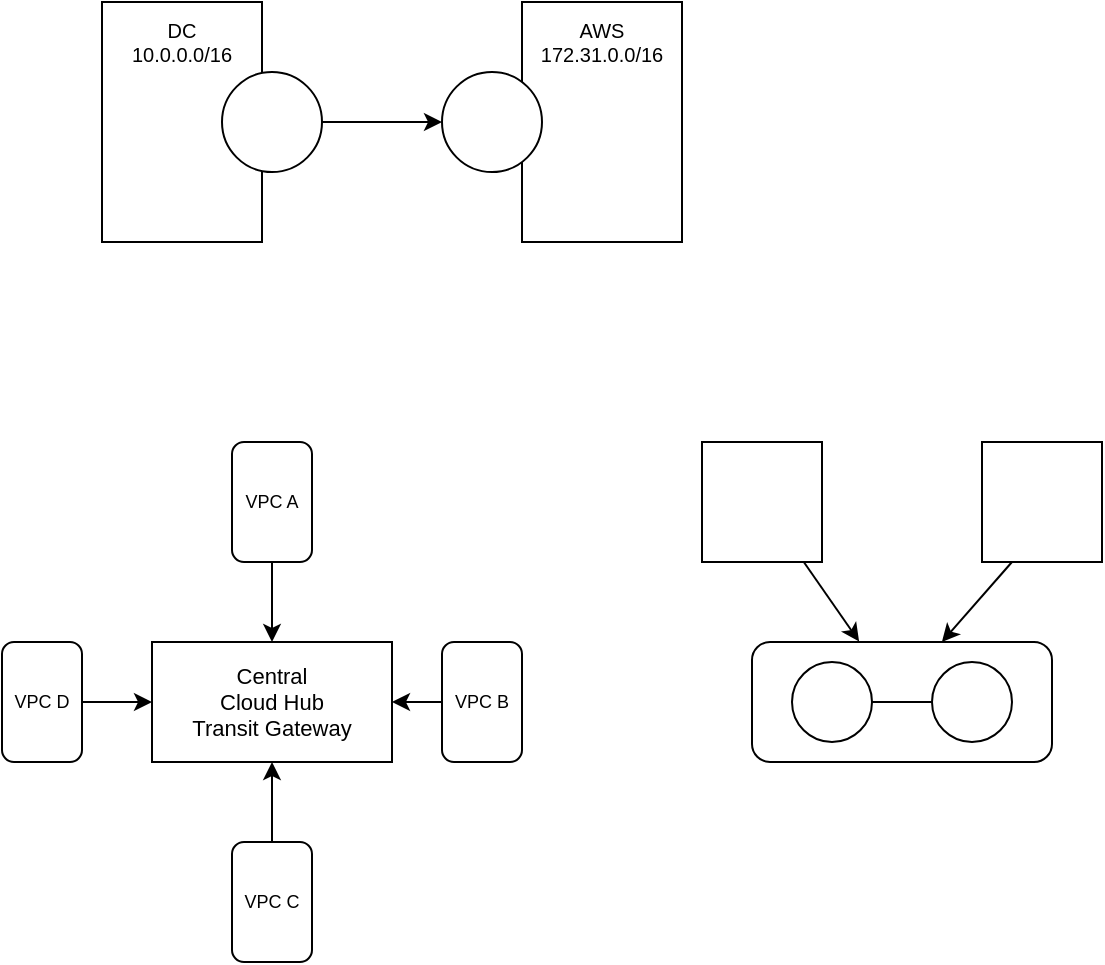 <mxfile version="21.2.1" type="github">
  <diagram name="Page-1" id="aV0WPRQrswohzX3vBwG8">
    <mxGraphModel dx="795" dy="606" grid="1" gridSize="10" guides="1" tooltips="1" connect="1" arrows="1" fold="1" page="1" pageScale="1" pageWidth="850" pageHeight="1100" math="0" shadow="0">
      <root>
        <mxCell id="0" />
        <mxCell id="1" parent="0" />
        <mxCell id="dLqF3FQXPnjR-cwJn4vv-4" value="" style="rounded=0;whiteSpace=wrap;html=1;direction=south;" vertex="1" parent="1">
          <mxGeometry x="290" y="40" width="80" height="120" as="geometry" />
        </mxCell>
        <mxCell id="dLqF3FQXPnjR-cwJn4vv-6" style="edgeStyle=orthogonalEdgeStyle;rounded=0;orthogonalLoop=1;jettySize=auto;html=1;entryX=0.5;entryY=1;entryDx=0;entryDy=0;" edge="1" parent="1" source="dLqF3FQXPnjR-cwJn4vv-8" target="dLqF3FQXPnjR-cwJn4vv-7">
          <mxGeometry relative="1" as="geometry">
            <mxPoint x="260" y="100" as="targetPoint" />
          </mxGeometry>
        </mxCell>
        <mxCell id="dLqF3FQXPnjR-cwJn4vv-5" value="" style="rounded=0;whiteSpace=wrap;html=1;direction=south;align=left;" vertex="1" parent="1">
          <mxGeometry x="80" y="40" width="80" height="120" as="geometry" />
        </mxCell>
        <mxCell id="dLqF3FQXPnjR-cwJn4vv-7" value="" style="ellipse;whiteSpace=wrap;html=1;direction=south;" vertex="1" parent="1">
          <mxGeometry x="250" y="75" width="50" height="50" as="geometry" />
        </mxCell>
        <mxCell id="dLqF3FQXPnjR-cwJn4vv-8" value="" style="ellipse;whiteSpace=wrap;html=1;direction=south;" vertex="1" parent="1">
          <mxGeometry x="140" y="75" width="50" height="50" as="geometry" />
        </mxCell>
        <mxCell id="dLqF3FQXPnjR-cwJn4vv-10" value="DC&lt;br style=&quot;border-color: var(--border-color); text-align: left; font-size: 10px;&quot;&gt;&lt;span style=&quot;text-align: left; font-size: 10px;&quot;&gt;10.0.0.0/16&lt;/span&gt;" style="text;strokeColor=none;align=center;fillColor=none;html=1;verticalAlign=middle;whiteSpace=wrap;rounded=0;fontSize=10;" vertex="1" parent="1">
          <mxGeometry x="90" y="45" width="60" height="30" as="geometry" />
        </mxCell>
        <mxCell id="dLqF3FQXPnjR-cwJn4vv-11" value="AWS&lt;br style=&quot;font-size: 10px;&quot;&gt;172.31.0.0/16" style="text;strokeColor=none;align=center;fillColor=none;html=1;verticalAlign=middle;whiteSpace=wrap;rounded=0;fontSize=10;" vertex="1" parent="1">
          <mxGeometry x="300" y="45" width="60" height="30" as="geometry" />
        </mxCell>
        <mxCell id="dLqF3FQXPnjR-cwJn4vv-20" style="rounded=0;orthogonalLoop=1;jettySize=auto;html=1;entryX=0.357;entryY=-0.005;entryDx=0;entryDy=0;entryPerimeter=0;" edge="1" parent="1" source="dLqF3FQXPnjR-cwJn4vv-12" target="dLqF3FQXPnjR-cwJn4vv-14">
          <mxGeometry relative="1" as="geometry" />
        </mxCell>
        <mxCell id="dLqF3FQXPnjR-cwJn4vv-12" value="" style="rounded=0;whiteSpace=wrap;html=1;" vertex="1" parent="1">
          <mxGeometry x="380" y="260" width="60" height="60" as="geometry" />
        </mxCell>
        <mxCell id="dLqF3FQXPnjR-cwJn4vv-19" style="rounded=0;orthogonalLoop=1;jettySize=auto;html=1;exitX=0.25;exitY=1;exitDx=0;exitDy=0;entryX=0.633;entryY=0;entryDx=0;entryDy=0;entryPerimeter=0;" edge="1" parent="1" source="dLqF3FQXPnjR-cwJn4vv-13" target="dLqF3FQXPnjR-cwJn4vv-14">
          <mxGeometry relative="1" as="geometry" />
        </mxCell>
        <mxCell id="dLqF3FQXPnjR-cwJn4vv-13" value="" style="rounded=0;whiteSpace=wrap;html=1;" vertex="1" parent="1">
          <mxGeometry x="520" y="260" width="60" height="60" as="geometry" />
        </mxCell>
        <mxCell id="dLqF3FQXPnjR-cwJn4vv-14" value="" style="rounded=1;whiteSpace=wrap;html=1;" vertex="1" parent="1">
          <mxGeometry x="405" y="360" width="150" height="60" as="geometry" />
        </mxCell>
        <mxCell id="dLqF3FQXPnjR-cwJn4vv-18" style="edgeStyle=orthogonalEdgeStyle;rounded=0;orthogonalLoop=1;jettySize=auto;html=1;exitX=1;exitY=0.5;exitDx=0;exitDy=0;entryX=0;entryY=0.5;entryDx=0;entryDy=0;endArrow=none;endFill=0;" edge="1" parent="1" source="dLqF3FQXPnjR-cwJn4vv-16" target="dLqF3FQXPnjR-cwJn4vv-17">
          <mxGeometry relative="1" as="geometry" />
        </mxCell>
        <mxCell id="dLqF3FQXPnjR-cwJn4vv-16" value="" style="ellipse;whiteSpace=wrap;html=1;aspect=fixed;" vertex="1" parent="1">
          <mxGeometry x="425" y="370" width="40" height="40" as="geometry" />
        </mxCell>
        <mxCell id="dLqF3FQXPnjR-cwJn4vv-17" value="" style="ellipse;whiteSpace=wrap;html=1;aspect=fixed;" vertex="1" parent="1">
          <mxGeometry x="495" y="370" width="40" height="40" as="geometry" />
        </mxCell>
        <mxCell id="dLqF3FQXPnjR-cwJn4vv-21" value="Central&lt;br style=&quot;font-size: 11px;&quot;&gt;Cloud Hub&lt;br style=&quot;font-size: 11px;&quot;&gt;Transit Gateway" style="rounded=0;whiteSpace=wrap;html=1;perimeterSpacing=0;strokeWidth=1;glass=0;shadow=0;fontSize=11;" vertex="1" parent="1">
          <mxGeometry x="105" y="360" width="120" height="60" as="geometry" />
        </mxCell>
        <mxCell id="dLqF3FQXPnjR-cwJn4vv-27" style="edgeStyle=orthogonalEdgeStyle;rounded=0;orthogonalLoop=1;jettySize=auto;html=1;exitX=1;exitY=0.5;exitDx=0;exitDy=0;entryX=0.5;entryY=0;entryDx=0;entryDy=0;fontSize=10;" edge="1" parent="1" source="dLqF3FQXPnjR-cwJn4vv-23" target="dLqF3FQXPnjR-cwJn4vv-21">
          <mxGeometry relative="1" as="geometry" />
        </mxCell>
        <mxCell id="dLqF3FQXPnjR-cwJn4vv-23" value="VPC A" style="rounded=1;whiteSpace=wrap;html=1;direction=south;fontSize=9;" vertex="1" parent="1">
          <mxGeometry x="145" y="260" width="40" height="60" as="geometry" />
        </mxCell>
        <mxCell id="dLqF3FQXPnjR-cwJn4vv-28" style="edgeStyle=orthogonalEdgeStyle;rounded=0;orthogonalLoop=1;jettySize=auto;html=1;entryX=0.5;entryY=1;entryDx=0;entryDy=0;fontSize=10;" edge="1" parent="1" source="dLqF3FQXPnjR-cwJn4vv-24" target="dLqF3FQXPnjR-cwJn4vv-21">
          <mxGeometry relative="1" as="geometry" />
        </mxCell>
        <mxCell id="dLqF3FQXPnjR-cwJn4vv-24" value="VPC C" style="rounded=1;whiteSpace=wrap;html=1;direction=south;fontSize=9;" vertex="1" parent="1">
          <mxGeometry x="145" y="460" width="40" height="60" as="geometry" />
        </mxCell>
        <mxCell id="dLqF3FQXPnjR-cwJn4vv-29" style="edgeStyle=orthogonalEdgeStyle;rounded=0;orthogonalLoop=1;jettySize=auto;html=1;entryX=1;entryY=0.5;entryDx=0;entryDy=0;fontSize=10;" edge="1" parent="1" source="dLqF3FQXPnjR-cwJn4vv-25" target="dLqF3FQXPnjR-cwJn4vv-21">
          <mxGeometry relative="1" as="geometry" />
        </mxCell>
        <mxCell id="dLqF3FQXPnjR-cwJn4vv-25" value="VPC B" style="rounded=1;whiteSpace=wrap;html=1;direction=south;fontSize=9;" vertex="1" parent="1">
          <mxGeometry x="250" y="360" width="40" height="60" as="geometry" />
        </mxCell>
        <mxCell id="dLqF3FQXPnjR-cwJn4vv-32" style="edgeStyle=orthogonalEdgeStyle;rounded=0;orthogonalLoop=1;jettySize=auto;html=1;entryX=0;entryY=0.5;entryDx=0;entryDy=0;fontSize=10;" edge="1" parent="1" source="dLqF3FQXPnjR-cwJn4vv-26" target="dLqF3FQXPnjR-cwJn4vv-21">
          <mxGeometry relative="1" as="geometry" />
        </mxCell>
        <mxCell id="dLqF3FQXPnjR-cwJn4vv-26" value="VPC D" style="rounded=1;whiteSpace=wrap;html=1;direction=south;fontSize=9;" vertex="1" parent="1">
          <mxGeometry x="30" y="360" width="40" height="60" as="geometry" />
        </mxCell>
      </root>
    </mxGraphModel>
  </diagram>
</mxfile>

